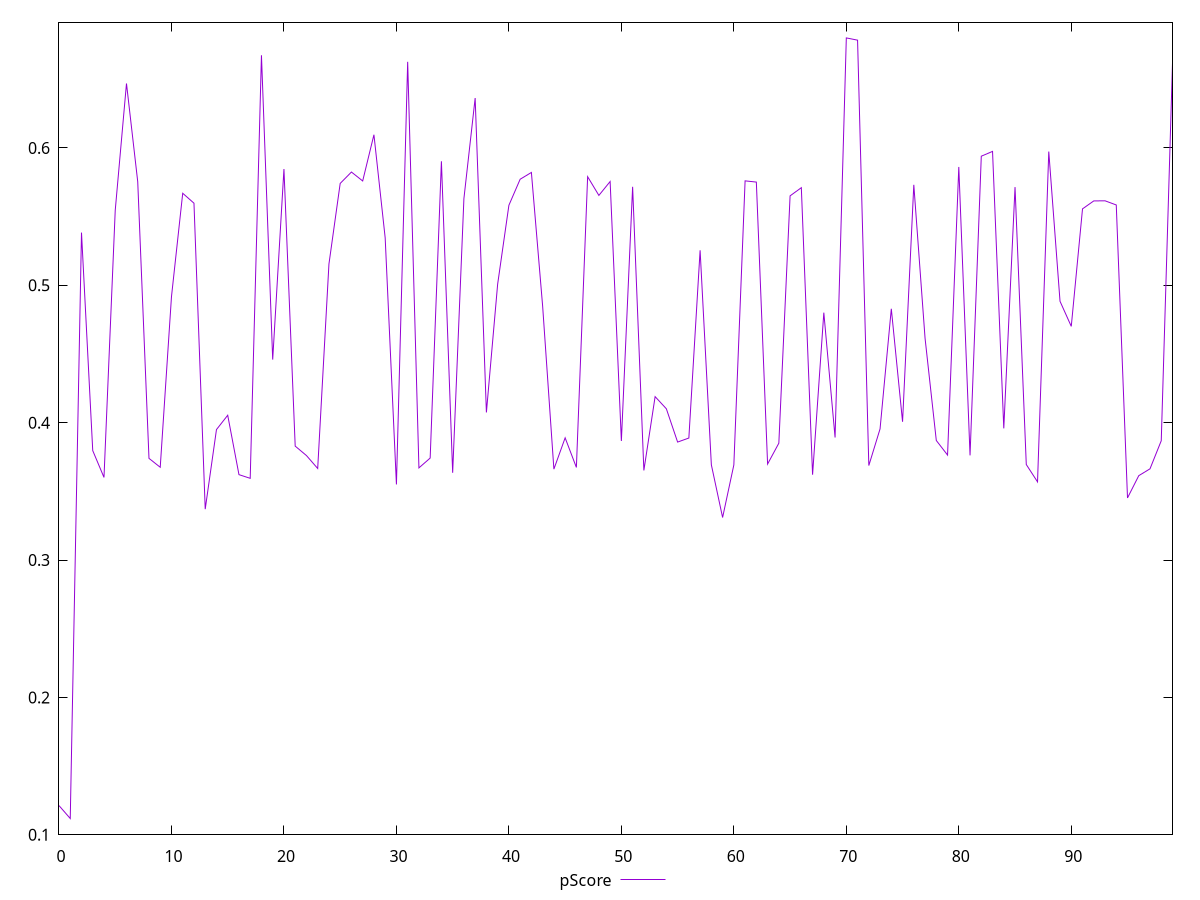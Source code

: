 reset

$pScore <<EOF
0 0.12123123482419806
1 0.11182304450420943
2 0.5383729529676428
3 0.3796513892500018
4 0.3601469119836278
5 0.5546101387671847
6 0.6469097863487682
7 0.575378392285194
8 0.37400805476285043
9 0.36752659794084513
10 0.49170110782651566
11 0.5669967439870305
12 0.5597704547638753
13 0.3370356929391177
14 0.39496129463321766
15 0.40539776441754755
16 0.36216207466315276
17 0.35947756821366034
18 0.6674692668008937
19 0.44590381290810693
20 0.584628824114712
21 0.38292401707052703
22 0.37605754715589557
23 0.36665193536777574
24 0.5154729430177083
25 0.574157787659356
26 0.5824463786998432
27 0.5759525799558232
28 0.6096017006223339
29 0.5345494630401177
30 0.35500756276437867
31 0.6626844760027197
32 0.36707056168963526
33 0.37422947285375346
34 0.5902806709709751
35 0.3635210931185144
36 0.5631081108129504
37 0.6363089984383192
38 0.40742907727097316
39 0.5008442396387325
40 0.5582601825190883
41 0.57721051437912
42 0.5821484733684779
43 0.48480019654813816
44 0.3661682019589359
45 0.38895466580072807
46 0.3674249182888142
47 0.5790559445216555
48 0.5654378381699687
49 0.5755450749241071
50 0.38665733851227024
51 0.5717081831131363
52 0.36522572135114034
53 0.4189426789736272
54 0.41008904738036467
55 0.3858751234268129
56 0.38881245459535013
57 0.5254565074030344
58 0.3693143400624398
59 0.33096449759928354
60 0.36924291644102336
61 0.5760285074007195
62 0.5751334027277253
63 0.36988412720473407
64 0.38506155851509577
65 0.5651064519497687
66 0.5710621305246795
67 0.362125490543686
68 0.4800810276685946
69 0.38919951806365866
70 0.6800933189964469
71 0.6784481922866126
72 0.3687656948434944
73 0.39547846958474014
74 0.4829167436412263
75 0.400652289479469
76 0.5731564725290299
77 0.46149591885526686
78 0.38702342066995954
79 0.3764238359866313
80 0.5861630586658938
81 0.37619143720039866
82 0.5939817086256156
83 0.5974763671109764
84 0.3958311164410898
85 0.5715066941744762
86 0.3695232982669342
87 0.3569049082596652
88 0.5973561916212828
89 0.4883627391110356
90 0.47010136457226825
91 0.5556496426392854
92 0.5614208345096814
93 0.5615140008085386
94 0.558482615710095
95 0.34520805046635405
96 0.36140513117528195
97 0.36639286400210663
98 0.3868415544229206
99 0.6617240150825096
EOF

set key outside below
set xrange [0:99]
set yrange [0.10045763901436469:0.6914587244862916]
set trange [0.10045763901436469:0.6914587244862916]
set terminal svg size 640, 500 enhanced background rgb 'white'
set output "report_00026_2021-02-22T21:38:55.199Z/speed-index/samples/pages/pScore/values.svg"

plot $pScore title "pScore" with line

reset

